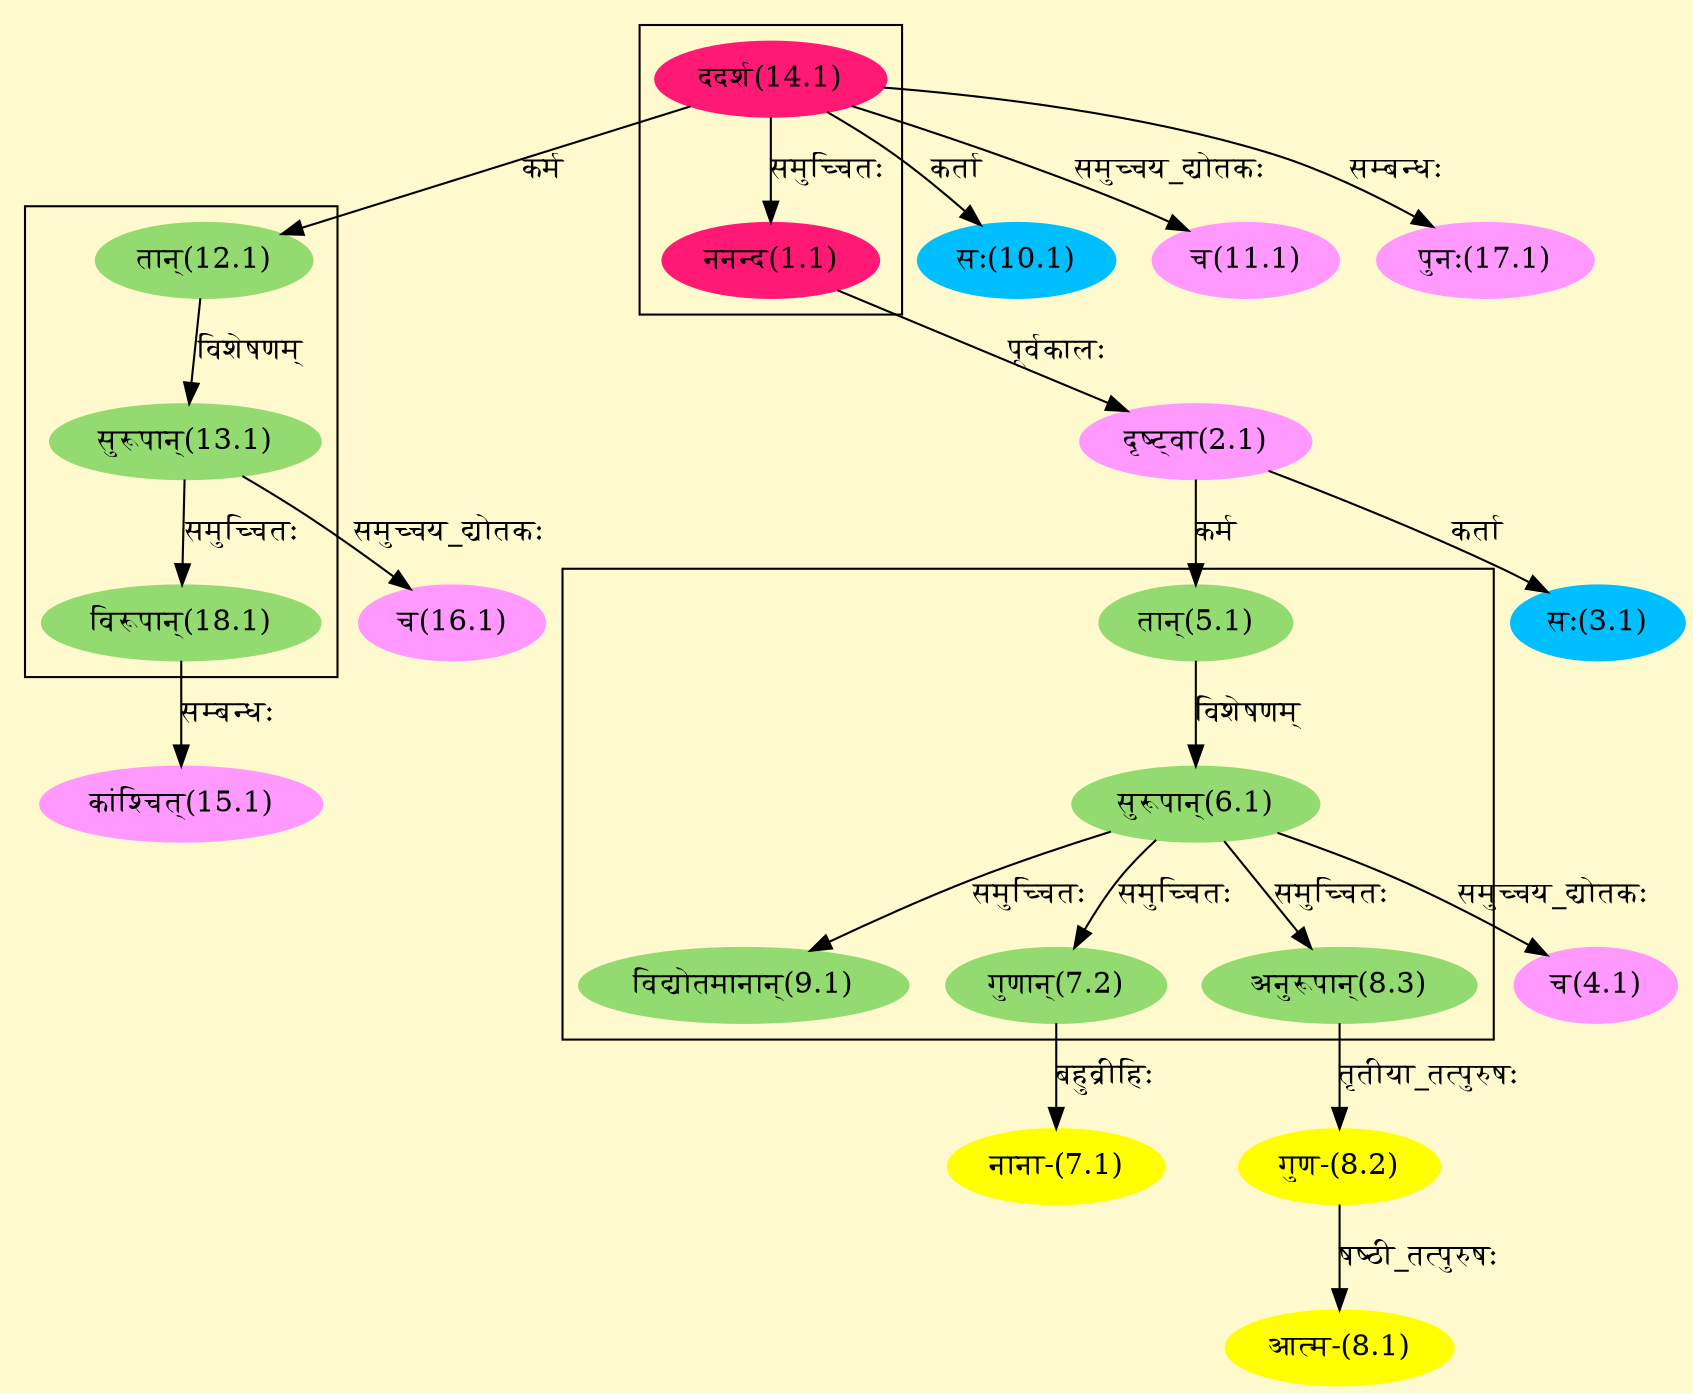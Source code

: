 digraph G{
rankdir=BT;
 compound=true;
 bgcolor="lemonchiffon1";

subgraph cluster_1{
Node1_1 [style=filled, color="#FF1975" label = "ननन्द(1.1)"]
Node14_1 [style=filled, color="#FF1975" label = "ददर्श(14.1)"]

}

subgraph cluster_2{
Node6_1 [style=filled, color="#93DB70" label = "सुरूपान्(6.1)"]
Node5_1 [style=filled, color="#93DB70" label = "तान्(5.1)"]
Node7_2 [style=filled, color="#93DB70" label = "गुणान्(7.2)"]
Node8_3 [style=filled, color="#93DB70" label = "अनुरूपान्(8.3)"]
Node9_1 [style=filled, color="#93DB70" label = "विद्योतमानान्(9.1)"]

}

subgraph cluster_3{
Node13_1 [style=filled, color="#93DB70" label = "सुरूपान्(13.1)"]
Node12_1 [style=filled, color="#93DB70" label = "तान्(12.1)"]
Node18_1 [style=filled, color="#93DB70" label = "विरूपान्(18.1)"]

}
Node2_1 [style=filled, color="#FF99FF" label = "दृष्ट्वा(2.1)"]
Node1_1 [style=filled, color="#FF1975" label = "ननन्द(1.1)"]
Node3_1 [style=filled, color="#00BFFF" label = "सः(3.1)"]
Node4_1 [style=filled, color="#FF99FF" label = "च(4.1)"]
Node6_1 [style=filled, color="#93DB70" label = "सुरूपान्(6.1)"]
Node5_1 [style=filled, color="#93DB70" label = "तान्(5.1)"]
Node7_1 [style=filled, color="#FFFF00" label = "नाना-(7.1)"]
Node7_2 [style=filled, color="#93DB70" label = "गुणान्(7.2)"]
Node8_1 [style=filled, color="#FFFF00" label = "आत्म-(8.1)"]
Node8_2 [style=filled, color="#FFFF00" label = "गुण-(8.2)"]
Node8_3 [style=filled, color="#93DB70" label = "अनुरूपान्(8.3)"]
Node10_1 [style=filled, color="#00BFFF" label = "सः(10.1)"]
Node14_1 [style=filled, color="#FF1975" label = "ददर्श(14.1)"]
Node11_1 [style=filled, color="#FF99FF" label = "च(11.1)"]
Node12_1 [style=filled, color="#93DB70" label = "तान्(12.1)"]
Node [style=filled, color="" label = "()"]
Node15_1 [style=filled, color="#FF99FF" label = "कांश्चित्(15.1)"]
Node18_1 [style=filled, color="#93DB70" label = "विरूपान्(18.1)"]
Node16_1 [style=filled, color="#FF99FF" label = "च(16.1)"]
Node13_1 [style=filled, color="#93DB70" label = "सुरूपान्(13.1)"]
Node17_1 [style=filled, color="#FF99FF" label = "पुनः(17.1)"]
/* Start of Relations section */

Node1_1 -> Node14_1 [  label="समुच्चितः"  dir="back" ]
Node2_1 -> Node1_1 [  label="पूर्वकालः"  dir="back" ]
Node3_1 -> Node2_1 [  label="कर्ता"  dir="back" ]
Node4_1 -> Node6_1 [  label="समुच्चय_द्योतकः"  dir="back" ]
Node5_1 -> Node2_1 [  label="कर्म"  dir="back" ]
Node6_1 -> Node5_1 [  label="विशेषणम्"  dir="back" ]
Node7_1 -> Node7_2 [  label="बहुव्रीहिः"  dir="back" ]
Node7_2 -> Node6_1 [  label="समुच्चितः"  dir="back" ]
Node8_1 -> Node8_2 [  label="षष्ठी_तत्पुरुषः"  dir="back" ]
Node8_2 -> Node8_3 [  label="तृतीया_तत्पुरुषः"  dir="back" ]
Node8_3 -> Node6_1 [  label="समुच्चितः"  dir="back" ]
Node9_1 -> Node6_1 [  label="समुच्चितः"  dir="back" ]
Node10_1 -> Node14_1 [  label="कर्ता"  dir="back" ]
Node11_1 -> Node14_1 [  label="समुच्चय_द्योतकः"  dir="back" ]
Node12_1 -> Node14_1 [  label="कर्म"  dir="back" ]
Node13_1 -> Node12_1 [  label="विशेषणम्"  dir="back" ]
Node15_1 -> Node18_1 [  label="सम्बन्धः"  dir="back" ]
Node16_1 -> Node13_1 [  label="समुच्चय_द्योतकः"  dir="back" ]
Node17_1 -> Node14_1 [  label="सम्बन्धः"  dir="back" ]
Node18_1 -> Node13_1 [  label="समुच्चितः"  dir="back" ]
}
